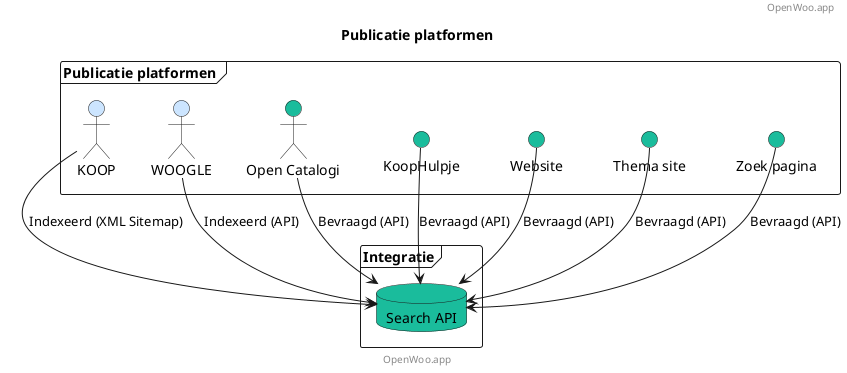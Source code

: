 @startuml
title Publicatie platformen
footer: OpenWoo.app
header: OpenWoo.app

' Publicatie platformen (Laag 5 UI)
frame "Publicatie platformen " {
    actor "KOOP"  as KOOP #cce5ff
    actor   "WOOGLE" as WOOGLE #cce5ff
    actor "Open Catalogi" AS OpenCatalogi #1abc9c
    interface "KoopHulpje" AS KoopHulpje #1abc9c
    interface "Website" AS Website #1abc9c
    interface "Thema site" as Themasite #1abc9c
    interface "Zoek pagina" as Searchsite #1abc9c
}

' API's (Laag 2)
frame "Integratie" {
    database "Search API"  as OI #1abc9c
}


' Relationships
KOOP -down-> OI : Indexeerd (XML Sitemap)
WOOGLE -down-> OI : Indexeerd (API)
OpenCatalogi -down-> OI : Bevraagd (API)
KoopHulpje -down-> OI : Bevraagd (API)
Website -down-> OI : Bevraagd (API)
Themasite -down-> OI : Bevraagd (API)
Searchsite -down-> OI : Bevraagd (API)

@enduml